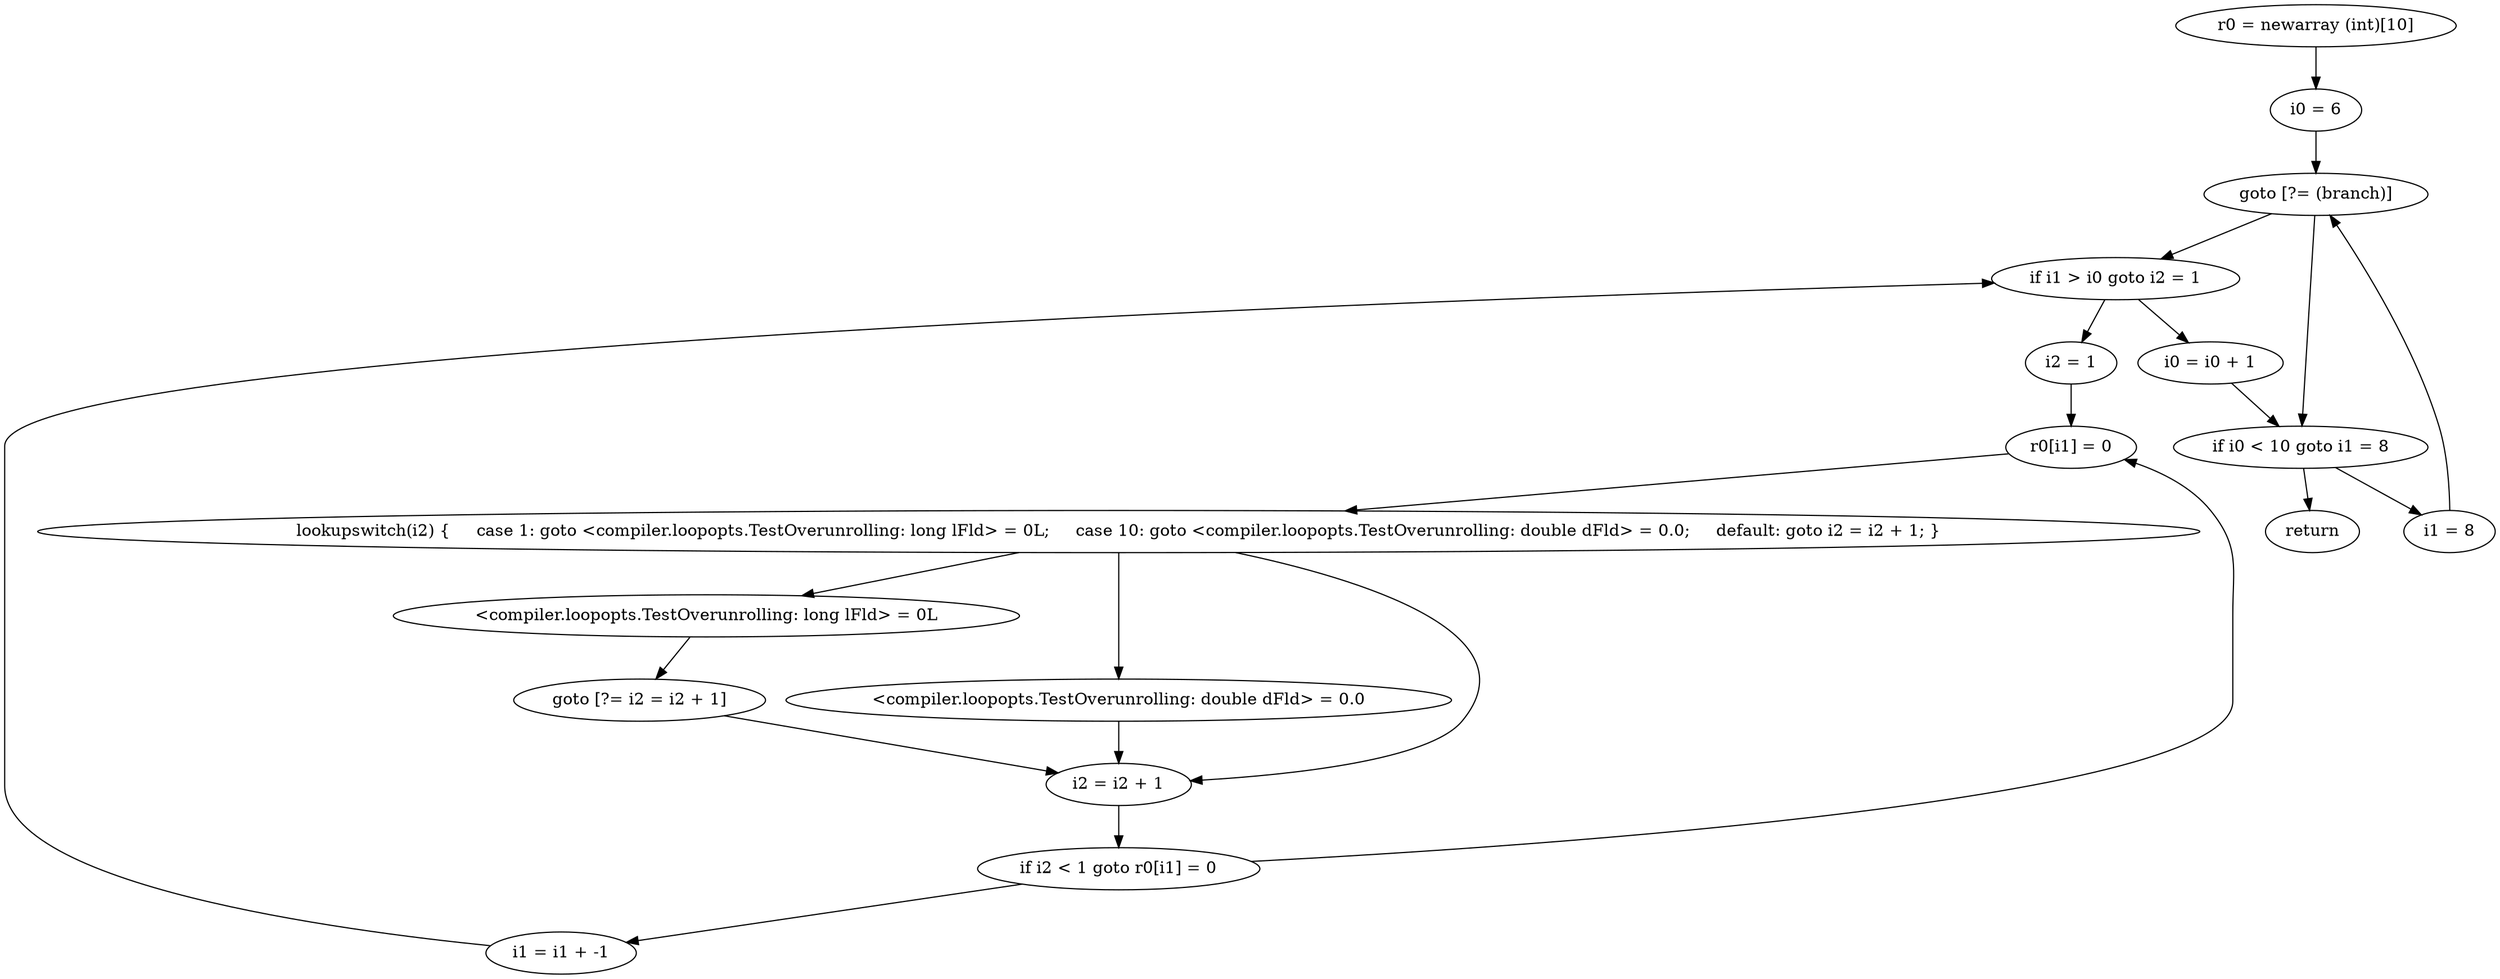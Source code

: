 digraph "unitGraph" {
    "r0 = newarray (int)[10]"
    "i0 = 6"
    "goto [?= (branch)]"
    "i1 = 8"
    "i2 = 1"
    "r0[i1] = 0"
    "lookupswitch(i2) {     case 1: goto <compiler.loopopts.TestOverunrolling: long lFld> = 0L;     case 10: goto <compiler.loopopts.TestOverunrolling: double dFld> = 0.0;     default: goto i2 = i2 + 1; }"
    "<compiler.loopopts.TestOverunrolling: long lFld> = 0L"
    "goto [?= i2 = i2 + 1]"
    "<compiler.loopopts.TestOverunrolling: double dFld> = 0.0"
    "i2 = i2 + 1"
    "if i2 < 1 goto r0[i1] = 0"
    "i1 = i1 + -1"
    "if i1 > i0 goto i2 = 1"
    "i0 = i0 + 1"
    "if i0 < 10 goto i1 = 8"
    "return"
    "r0 = newarray (int)[10]"->"i0 = 6";
    "i0 = 6"->"goto [?= (branch)]";
    "goto [?= (branch)]"->"if i0 < 10 goto i1 = 8";
    "i1 = 8"->"goto [?= (branch)]";
    "goto [?= (branch)]"->"if i1 > i0 goto i2 = 1";
    "i2 = 1"->"r0[i1] = 0";
    "r0[i1] = 0"->"lookupswitch(i2) {     case 1: goto <compiler.loopopts.TestOverunrolling: long lFld> = 0L;     case 10: goto <compiler.loopopts.TestOverunrolling: double dFld> = 0.0;     default: goto i2 = i2 + 1; }";
    "lookupswitch(i2) {     case 1: goto <compiler.loopopts.TestOverunrolling: long lFld> = 0L;     case 10: goto <compiler.loopopts.TestOverunrolling: double dFld> = 0.0;     default: goto i2 = i2 + 1; }"->"<compiler.loopopts.TestOverunrolling: long lFld> = 0L";
    "lookupswitch(i2) {     case 1: goto <compiler.loopopts.TestOverunrolling: long lFld> = 0L;     case 10: goto <compiler.loopopts.TestOverunrolling: double dFld> = 0.0;     default: goto i2 = i2 + 1; }"->"<compiler.loopopts.TestOverunrolling: double dFld> = 0.0";
    "lookupswitch(i2) {     case 1: goto <compiler.loopopts.TestOverunrolling: long lFld> = 0L;     case 10: goto <compiler.loopopts.TestOverunrolling: double dFld> = 0.0;     default: goto i2 = i2 + 1; }"->"i2 = i2 + 1";
    "<compiler.loopopts.TestOverunrolling: long lFld> = 0L"->"goto [?= i2 = i2 + 1]";
    "goto [?= i2 = i2 + 1]"->"i2 = i2 + 1";
    "<compiler.loopopts.TestOverunrolling: double dFld> = 0.0"->"i2 = i2 + 1";
    "i2 = i2 + 1"->"if i2 < 1 goto r0[i1] = 0";
    "if i2 < 1 goto r0[i1] = 0"->"i1 = i1 + -1";
    "if i2 < 1 goto r0[i1] = 0"->"r0[i1] = 0";
    "i1 = i1 + -1"->"if i1 > i0 goto i2 = 1";
    "if i1 > i0 goto i2 = 1"->"i0 = i0 + 1";
    "if i1 > i0 goto i2 = 1"->"i2 = 1";
    "i0 = i0 + 1"->"if i0 < 10 goto i1 = 8";
    "if i0 < 10 goto i1 = 8"->"return";
    "if i0 < 10 goto i1 = 8"->"i1 = 8";
}
